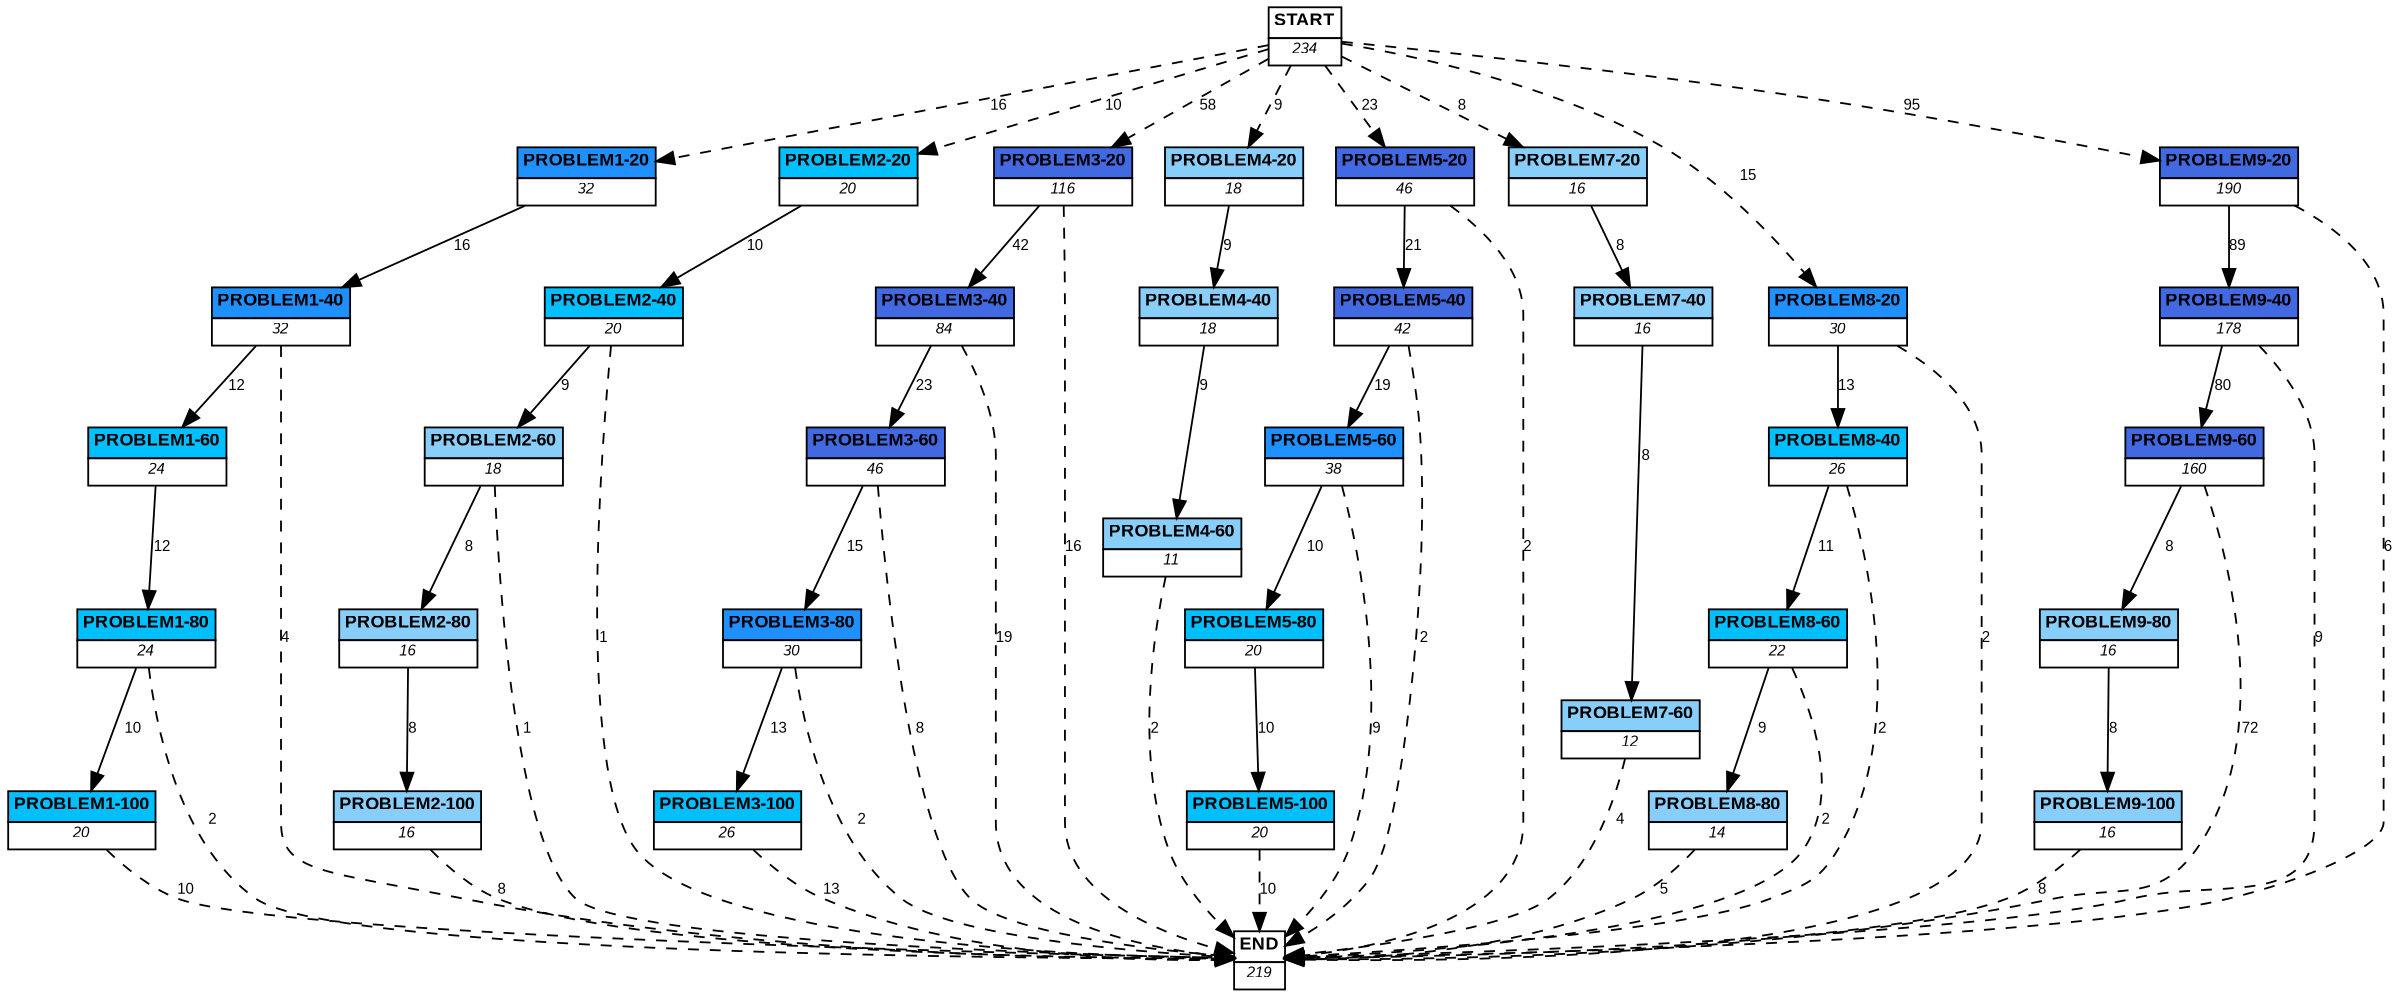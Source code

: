 digraph graphname {
	dpi = 150
	size="16,11!";
	margin = 0;
"PROBLEM1-20" [shape=plain, label=<<table border="0" cellborder="1" cellspacing="0"><tr><td bgcolor="dodgerblue"><FONT face="Arial" POINT-SIZE="10"><b>PROBLEM1-20</b></FONT></td></tr><tr><td bgcolor="white"><FONT face="Arial" POINT-SIZE="8"><i>32</i></FONT></td></tr></table>>]
"PROBLEM1-40" [shape=plain, label=<<table border="0" cellborder="1" cellspacing="0"><tr><td bgcolor="dodgerblue"><FONT face="Arial" POINT-SIZE="10"><b>PROBLEM1-40</b></FONT></td></tr><tr><td bgcolor="white"><FONT face="Arial" POINT-SIZE="8"><i>32</i></FONT></td></tr></table>>]
"PROBLEM1-60" [shape=plain, label=<<table border="0" cellborder="1" cellspacing="0"><tr><td bgcolor="deepskyblue"><FONT face="Arial" POINT-SIZE="10"><b>PROBLEM1-60</b></FONT></td></tr><tr><td bgcolor="white"><FONT face="Arial" POINT-SIZE="8"><i>24</i></FONT></td></tr></table>>]
"PROBLEM1-80" [shape=plain, label=<<table border="0" cellborder="1" cellspacing="0"><tr><td bgcolor="deepskyblue"><FONT face="Arial" POINT-SIZE="10"><b>PROBLEM1-80</b></FONT></td></tr><tr><td bgcolor="white"><FONT face="Arial" POINT-SIZE="8"><i>24</i></FONT></td></tr></table>>]
"PROBLEM1-100" [shape=plain, label=<<table border="0" cellborder="1" cellspacing="0"><tr><td bgcolor="deepskyblue"><FONT face="Arial" POINT-SIZE="10"><b>PROBLEM1-100</b></FONT></td></tr><tr><td bgcolor="white"><FONT face="Arial" POINT-SIZE="8"><i>20</i></FONT></td></tr></table>>]
"PROBLEM2-20" [shape=plain, label=<<table border="0" cellborder="1" cellspacing="0"><tr><td bgcolor="deepskyblue"><FONT face="Arial" POINT-SIZE="10"><b>PROBLEM2-20</b></FONT></td></tr><tr><td bgcolor="white"><FONT face="Arial" POINT-SIZE="8"><i>20</i></FONT></td></tr></table>>]
"PROBLEM2-40" [shape=plain, label=<<table border="0" cellborder="1" cellspacing="0"><tr><td bgcolor="deepskyblue"><FONT face="Arial" POINT-SIZE="10"><b>PROBLEM2-40</b></FONT></td></tr><tr><td bgcolor="white"><FONT face="Arial" POINT-SIZE="8"><i>20</i></FONT></td></tr></table>>]
"PROBLEM2-60" [shape=plain, label=<<table border="0" cellborder="1" cellspacing="0"><tr><td bgcolor="lightskyblue"><FONT face="Arial" POINT-SIZE="10"><b>PROBLEM2-60</b></FONT></td></tr><tr><td bgcolor="white"><FONT face="Arial" POINT-SIZE="8"><i>18</i></FONT></td></tr></table>>]
"PROBLEM2-80" [shape=plain, label=<<table border="0" cellborder="1" cellspacing="0"><tr><td bgcolor="lightskyblue"><FONT face="Arial" POINT-SIZE="10"><b>PROBLEM2-80</b></FONT></td></tr><tr><td bgcolor="white"><FONT face="Arial" POINT-SIZE="8"><i>16</i></FONT></td></tr></table>>]
"PROBLEM2-100" [shape=plain, label=<<table border="0" cellborder="1" cellspacing="0"><tr><td bgcolor="lightskyblue"><FONT face="Arial" POINT-SIZE="10"><b>PROBLEM2-100</b></FONT></td></tr><tr><td bgcolor="white"><FONT face="Arial" POINT-SIZE="8"><i>16</i></FONT></td></tr></table>>]
"PROBLEM3-20" [shape=plain, label=<<table border="0" cellborder="1" cellspacing="0"><tr><td bgcolor="royalblue"><FONT face="Arial" POINT-SIZE="10"><b>PROBLEM3-20</b></FONT></td></tr><tr><td bgcolor="white"><FONT face="Arial" POINT-SIZE="8"><i>116</i></FONT></td></tr></table>>]
"PROBLEM3-40" [shape=plain, label=<<table border="0" cellborder="1" cellspacing="0"><tr><td bgcolor="royalblue"><FONT face="Arial" POINT-SIZE="10"><b>PROBLEM3-40</b></FONT></td></tr><tr><td bgcolor="white"><FONT face="Arial" POINT-SIZE="8"><i>84</i></FONT></td></tr></table>>]
"PROBLEM3-60" [shape=plain, label=<<table border="0" cellborder="1" cellspacing="0"><tr><td bgcolor="royalblue"><FONT face="Arial" POINT-SIZE="10"><b>PROBLEM3-60</b></FONT></td></tr><tr><td bgcolor="white"><FONT face="Arial" POINT-SIZE="8"><i>46</i></FONT></td></tr></table>>]
"PROBLEM3-80" [shape=plain, label=<<table border="0" cellborder="1" cellspacing="0"><tr><td bgcolor="dodgerblue"><FONT face="Arial" POINT-SIZE="10"><b>PROBLEM3-80</b></FONT></td></tr><tr><td bgcolor="white"><FONT face="Arial" POINT-SIZE="8"><i>30</i></FONT></td></tr></table>>]
"PROBLEM3-100" [shape=plain, label=<<table border="0" cellborder="1" cellspacing="0"><tr><td bgcolor="deepskyblue"><FONT face="Arial" POINT-SIZE="10"><b>PROBLEM3-100</b></FONT></td></tr><tr><td bgcolor="white"><FONT face="Arial" POINT-SIZE="8"><i>26</i></FONT></td></tr></table>>]
"PROBLEM4-20" [shape=plain, label=<<table border="0" cellborder="1" cellspacing="0"><tr><td bgcolor="lightskyblue"><FONT face="Arial" POINT-SIZE="10"><b>PROBLEM4-20</b></FONT></td></tr><tr><td bgcolor="white"><FONT face="Arial" POINT-SIZE="8"><i>18</i></FONT></td></tr></table>>]
"PROBLEM4-40" [shape=plain, label=<<table border="0" cellborder="1" cellspacing="0"><tr><td bgcolor="lightskyblue"><FONT face="Arial" POINT-SIZE="10"><b>PROBLEM4-40</b></FONT></td></tr><tr><td bgcolor="white"><FONT face="Arial" POINT-SIZE="8"><i>18</i></FONT></td></tr></table>>]
"PROBLEM4-60" [shape=plain, label=<<table border="0" cellborder="1" cellspacing="0"><tr><td bgcolor="lightskyblue"><FONT face="Arial" POINT-SIZE="10"><b>PROBLEM4-60</b></FONT></td></tr><tr><td bgcolor="white"><FONT face="Arial" POINT-SIZE="8"><i>11</i></FONT></td></tr></table>>]
"PROBLEM5-20" [shape=plain, label=<<table border="0" cellborder="1" cellspacing="0"><tr><td bgcolor="royalblue"><FONT face="Arial" POINT-SIZE="10"><b>PROBLEM5-20</b></FONT></td></tr><tr><td bgcolor="white"><FONT face="Arial" POINT-SIZE="8"><i>46</i></FONT></td></tr></table>>]
"PROBLEM5-40" [shape=plain, label=<<table border="0" cellborder="1" cellspacing="0"><tr><td bgcolor="royalblue"><FONT face="Arial" POINT-SIZE="10"><b>PROBLEM5-40</b></FONT></td></tr><tr><td bgcolor="white"><FONT face="Arial" POINT-SIZE="8"><i>42</i></FONT></td></tr></table>>]
"PROBLEM5-60" [shape=plain, label=<<table border="0" cellborder="1" cellspacing="0"><tr><td bgcolor="dodgerblue"><FONT face="Arial" POINT-SIZE="10"><b>PROBLEM5-60</b></FONT></td></tr><tr><td bgcolor="white"><FONT face="Arial" POINT-SIZE="8"><i>38</i></FONT></td></tr></table>>]
"PROBLEM5-80" [shape=plain, label=<<table border="0" cellborder="1" cellspacing="0"><tr><td bgcolor="deepskyblue"><FONT face="Arial" POINT-SIZE="10"><b>PROBLEM5-80</b></FONT></td></tr><tr><td bgcolor="white"><FONT face="Arial" POINT-SIZE="8"><i>20</i></FONT></td></tr></table>>]
"PROBLEM5-100" [shape=plain, label=<<table border="0" cellborder="1" cellspacing="0"><tr><td bgcolor="deepskyblue"><FONT face="Arial" POINT-SIZE="10"><b>PROBLEM5-100</b></FONT></td></tr><tr><td bgcolor="white"><FONT face="Arial" POINT-SIZE="8"><i>20</i></FONT></td></tr></table>>]
"PROBLEM7-20" [shape=plain, label=<<table border="0" cellborder="1" cellspacing="0"><tr><td bgcolor="lightskyblue"><FONT face="Arial" POINT-SIZE="10"><b>PROBLEM7-20</b></FONT></td></tr><tr><td bgcolor="white"><FONT face="Arial" POINT-SIZE="8"><i>16</i></FONT></td></tr></table>>]
"PROBLEM7-40" [shape=plain, label=<<table border="0" cellborder="1" cellspacing="0"><tr><td bgcolor="lightskyblue"><FONT face="Arial" POINT-SIZE="10"><b>PROBLEM7-40</b></FONT></td></tr><tr><td bgcolor="white"><FONT face="Arial" POINT-SIZE="8"><i>16</i></FONT></td></tr></table>>]
"PROBLEM7-60" [shape=plain, label=<<table border="0" cellborder="1" cellspacing="0"><tr><td bgcolor="lightskyblue"><FONT face="Arial" POINT-SIZE="10"><b>PROBLEM7-60</b></FONT></td></tr><tr><td bgcolor="white"><FONT face="Arial" POINT-SIZE="8"><i>12</i></FONT></td></tr></table>>]
"PROBLEM8-20" [shape=plain, label=<<table border="0" cellborder="1" cellspacing="0"><tr><td bgcolor="dodgerblue"><FONT face="Arial" POINT-SIZE="10"><b>PROBLEM8-20</b></FONT></td></tr><tr><td bgcolor="white"><FONT face="Arial" POINT-SIZE="8"><i>30</i></FONT></td></tr></table>>]
"PROBLEM8-40" [shape=plain, label=<<table border="0" cellborder="1" cellspacing="0"><tr><td bgcolor="deepskyblue"><FONT face="Arial" POINT-SIZE="10"><b>PROBLEM8-40</b></FONT></td></tr><tr><td bgcolor="white"><FONT face="Arial" POINT-SIZE="8"><i>26</i></FONT></td></tr></table>>]
"PROBLEM8-60" [shape=plain, label=<<table border="0" cellborder="1" cellspacing="0"><tr><td bgcolor="deepskyblue"><FONT face="Arial" POINT-SIZE="10"><b>PROBLEM8-60</b></FONT></td></tr><tr><td bgcolor="white"><FONT face="Arial" POINT-SIZE="8"><i>22</i></FONT></td></tr></table>>]
"PROBLEM8-80" [shape=plain, label=<<table border="0" cellborder="1" cellspacing="0"><tr><td bgcolor="lightskyblue"><FONT face="Arial" POINT-SIZE="10"><b>PROBLEM8-80</b></FONT></td></tr><tr><td bgcolor="white"><FONT face="Arial" POINT-SIZE="8"><i>14</i></FONT></td></tr></table>>]
"PROBLEM9-20" [shape=plain, label=<<table border="0" cellborder="1" cellspacing="0"><tr><td bgcolor="royalblue"><FONT face="Arial" POINT-SIZE="10"><b>PROBLEM9-20</b></FONT></td></tr><tr><td bgcolor="white"><FONT face="Arial" POINT-SIZE="8"><i>190</i></FONT></td></tr></table>>]
"PROBLEM9-40" [shape=plain, label=<<table border="0" cellborder="1" cellspacing="0"><tr><td bgcolor="royalblue"><FONT face="Arial" POINT-SIZE="10"><b>PROBLEM9-40</b></FONT></td></tr><tr><td bgcolor="white"><FONT face="Arial" POINT-SIZE="8"><i>178</i></FONT></td></tr></table>>]
"PROBLEM9-60" [shape=plain, label=<<table border="0" cellborder="1" cellspacing="0"><tr><td bgcolor="royalblue"><FONT face="Arial" POINT-SIZE="10"><b>PROBLEM9-60</b></FONT></td></tr><tr><td bgcolor="white"><FONT face="Arial" POINT-SIZE="8"><i>160</i></FONT></td></tr></table>>]
"PROBLEM9-80" [shape=plain, label=<<table border="0" cellborder="1" cellspacing="0"><tr><td bgcolor="lightskyblue"><FONT face="Arial" POINT-SIZE="10"><b>PROBLEM9-80</b></FONT></td></tr><tr><td bgcolor="white"><FONT face="Arial" POINT-SIZE="8"><i>16</i></FONT></td></tr></table>>]
"PROBLEM9-100" [shape=plain, label=<<table border="0" cellborder="1" cellspacing="0"><tr><td bgcolor="lightskyblue"><FONT face="Arial" POINT-SIZE="10"><b>PROBLEM9-100</b></FONT></td></tr><tr><td bgcolor="white"><FONT face="Arial" POINT-SIZE="8"><i>16</i></FONT></td></tr></table>>]
"START" [shape=plain, label=<<table border="0" cellborder="1" cellspacing="0"><tr><td bgcolor="white"><FONT face="Arial" POINT-SIZE="10"><b>START</b></FONT></td></tr><tr><td bgcolor="white"><FONT face="Arial" POINT-SIZE="8"><i>234</i></FONT></td></tr></table>>]
"END" [shape=plain, label=<<table border="0" cellborder="1" cellspacing="0"><tr><td bgcolor="white"><FONT face="Arial" POINT-SIZE="10"><b>END</b></FONT></td></tr><tr><td bgcolor="white"><FONT face="Arial" POINT-SIZE="8"><i>219</i></FONT></td></tr></table>>]
"PROBLEM1-20" -> "PROBLEM1-40" [ label ="16" labelfloat=false fontname="Arial" fontsize=8]
"PROBLEM1-40" -> "PROBLEM1-60" [ label ="12" labelfloat=false fontname="Arial" fontsize=8]
"PROBLEM1-40" -> "END" [ style = dashed label ="4" labelfloat=false fontname="Arial" fontsize=8]
"PROBLEM1-60" -> "PROBLEM1-80" [ label ="12" labelfloat=false fontname="Arial" fontsize=8]
"PROBLEM1-80" -> "PROBLEM1-100" [ label ="10" labelfloat=false fontname="Arial" fontsize=8]
"PROBLEM1-80" -> "END" [ style = dashed label ="2" labelfloat=false fontname="Arial" fontsize=8]
"PROBLEM1-100" -> "END" [ style = dashed label ="10" labelfloat=false fontname="Arial" fontsize=8]
"PROBLEM2-20" -> "PROBLEM2-40" [ label ="10" labelfloat=false fontname="Arial" fontsize=8]
"PROBLEM2-40" -> "PROBLEM2-60" [ label ="9" labelfloat=false fontname="Arial" fontsize=8]
"PROBLEM2-40" -> "END" [ style = dashed label ="1" labelfloat=false fontname="Arial" fontsize=8]
"PROBLEM2-60" -> "PROBLEM2-80" [ label ="8" labelfloat=false fontname="Arial" fontsize=8]
"PROBLEM2-60" -> "END" [ style = dashed label ="1" labelfloat=false fontname="Arial" fontsize=8]
"PROBLEM2-80" -> "PROBLEM2-100" [ label ="8" labelfloat=false fontname="Arial" fontsize=8]
"PROBLEM2-100" -> "END" [ style = dashed label ="8" labelfloat=false fontname="Arial" fontsize=8]
"PROBLEM3-20" -> "PROBLEM3-40" [ label ="42" labelfloat=false fontname="Arial" fontsize=8]
"PROBLEM3-20" -> "END" [ style = dashed label ="16" labelfloat=false fontname="Arial" fontsize=8]
"PROBLEM3-40" -> "PROBLEM3-60" [ label ="23" labelfloat=false fontname="Arial" fontsize=8]
"PROBLEM3-40" -> "END" [ style = dashed label ="19" labelfloat=false fontname="Arial" fontsize=8]
"PROBLEM3-60" -> "PROBLEM3-80" [ label ="15" labelfloat=false fontname="Arial" fontsize=8]
"PROBLEM3-60" -> "END" [ style = dashed label ="8" labelfloat=false fontname="Arial" fontsize=8]
"PROBLEM3-80" -> "PROBLEM3-100" [ label ="13" labelfloat=false fontname="Arial" fontsize=8]
"PROBLEM3-80" -> "END" [ style = dashed label ="2" labelfloat=false fontname="Arial" fontsize=8]
"PROBLEM3-100" -> "END" [ style = dashed label ="13" labelfloat=false fontname="Arial" fontsize=8]
"PROBLEM4-20" -> "PROBLEM4-40" [ label ="9" labelfloat=false fontname="Arial" fontsize=8]
"PROBLEM4-40" -> "PROBLEM4-60" [ label ="9" labelfloat=false fontname="Arial" fontsize=8]
"PROBLEM4-60" -> "END" [ style = dashed label ="2" labelfloat=false fontname="Arial" fontsize=8]
"PROBLEM5-20" -> "PROBLEM5-40" [ label ="21" labelfloat=false fontname="Arial" fontsize=8]
"PROBLEM5-20" -> "END" [ style = dashed label ="2" labelfloat=false fontname="Arial" fontsize=8]
"PROBLEM5-40" -> "PROBLEM5-60" [ label ="19" labelfloat=false fontname="Arial" fontsize=8]
"PROBLEM5-40" -> "END" [ style = dashed label ="2" labelfloat=false fontname="Arial" fontsize=8]
"PROBLEM5-60" -> "PROBLEM5-80" [ label ="10" labelfloat=false fontname="Arial" fontsize=8]
"PROBLEM5-60" -> "END" [ style = dashed label ="9" labelfloat=false fontname="Arial" fontsize=8]
"PROBLEM5-80" -> "PROBLEM5-100" [ label ="10" labelfloat=false fontname="Arial" fontsize=8]
"PROBLEM5-100" -> "END" [ style = dashed label ="10" labelfloat=false fontname="Arial" fontsize=8]
"PROBLEM7-20" -> "PROBLEM7-40" [ label ="8" labelfloat=false fontname="Arial" fontsize=8]
"PROBLEM7-40" -> "PROBLEM7-60" [ label ="8" labelfloat=false fontname="Arial" fontsize=8]
"PROBLEM7-60" -> "END" [ style = dashed label ="4" labelfloat=false fontname="Arial" fontsize=8]
"PROBLEM8-20" -> "PROBLEM8-40" [ label ="13" labelfloat=false fontname="Arial" fontsize=8]
"PROBLEM8-20" -> "END" [ style = dashed label ="2" labelfloat=false fontname="Arial" fontsize=8]
"PROBLEM8-40" -> "PROBLEM8-60" [ label ="11" labelfloat=false fontname="Arial" fontsize=8]
"PROBLEM8-40" -> "END" [ style = dashed label ="2" labelfloat=false fontname="Arial" fontsize=8]
"PROBLEM8-60" -> "PROBLEM8-80" [ label ="9" labelfloat=false fontname="Arial" fontsize=8]
"PROBLEM8-60" -> "END" [ style = dashed label ="2" labelfloat=false fontname="Arial" fontsize=8]
"PROBLEM8-80" -> "END" [ style = dashed label ="5" labelfloat=false fontname="Arial" fontsize=8]
"PROBLEM9-20" -> "PROBLEM9-40" [ label ="89" labelfloat=false fontname="Arial" fontsize=8]
"PROBLEM9-20" -> "END" [ style = dashed label ="6" labelfloat=false fontname="Arial" fontsize=8]
"PROBLEM9-40" -> "PROBLEM9-60" [ label ="80" labelfloat=false fontname="Arial" fontsize=8]
"PROBLEM9-40" -> "END" [ style = dashed label ="9" labelfloat=false fontname="Arial" fontsize=8]
"PROBLEM9-60" -> "PROBLEM9-80" [ label ="8" labelfloat=false fontname="Arial" fontsize=8]
"PROBLEM9-60" -> "END" [ style = dashed label ="72" labelfloat=false fontname="Arial" fontsize=8]
"PROBLEM9-80" -> "PROBLEM9-100" [ label ="8" labelfloat=false fontname="Arial" fontsize=8]
"PROBLEM9-100" -> "END" [ style = dashed label ="8" labelfloat=false fontname="Arial" fontsize=8]
"START" -> "PROBLEM1-20" [ style = dashed label ="16" labelfloat=false fontname="Arial" fontsize=8]
"START" -> "PROBLEM2-20" [ style = dashed label ="10" labelfloat=false fontname="Arial" fontsize=8]
"START" -> "PROBLEM3-20" [ style = dashed label ="58" labelfloat=false fontname="Arial" fontsize=8]
"START" -> "PROBLEM4-20" [ style = dashed label ="9" labelfloat=false fontname="Arial" fontsize=8]
"START" -> "PROBLEM5-20" [ style = dashed label ="23" labelfloat=false fontname="Arial" fontsize=8]
"START" -> "PROBLEM7-20" [ style = dashed label ="8" labelfloat=false fontname="Arial" fontsize=8]
"START" -> "PROBLEM8-20" [ style = dashed label ="15" labelfloat=false fontname="Arial" fontsize=8]
"START" -> "PROBLEM9-20" [ style = dashed label ="95" labelfloat=false fontname="Arial" fontsize=8]
}